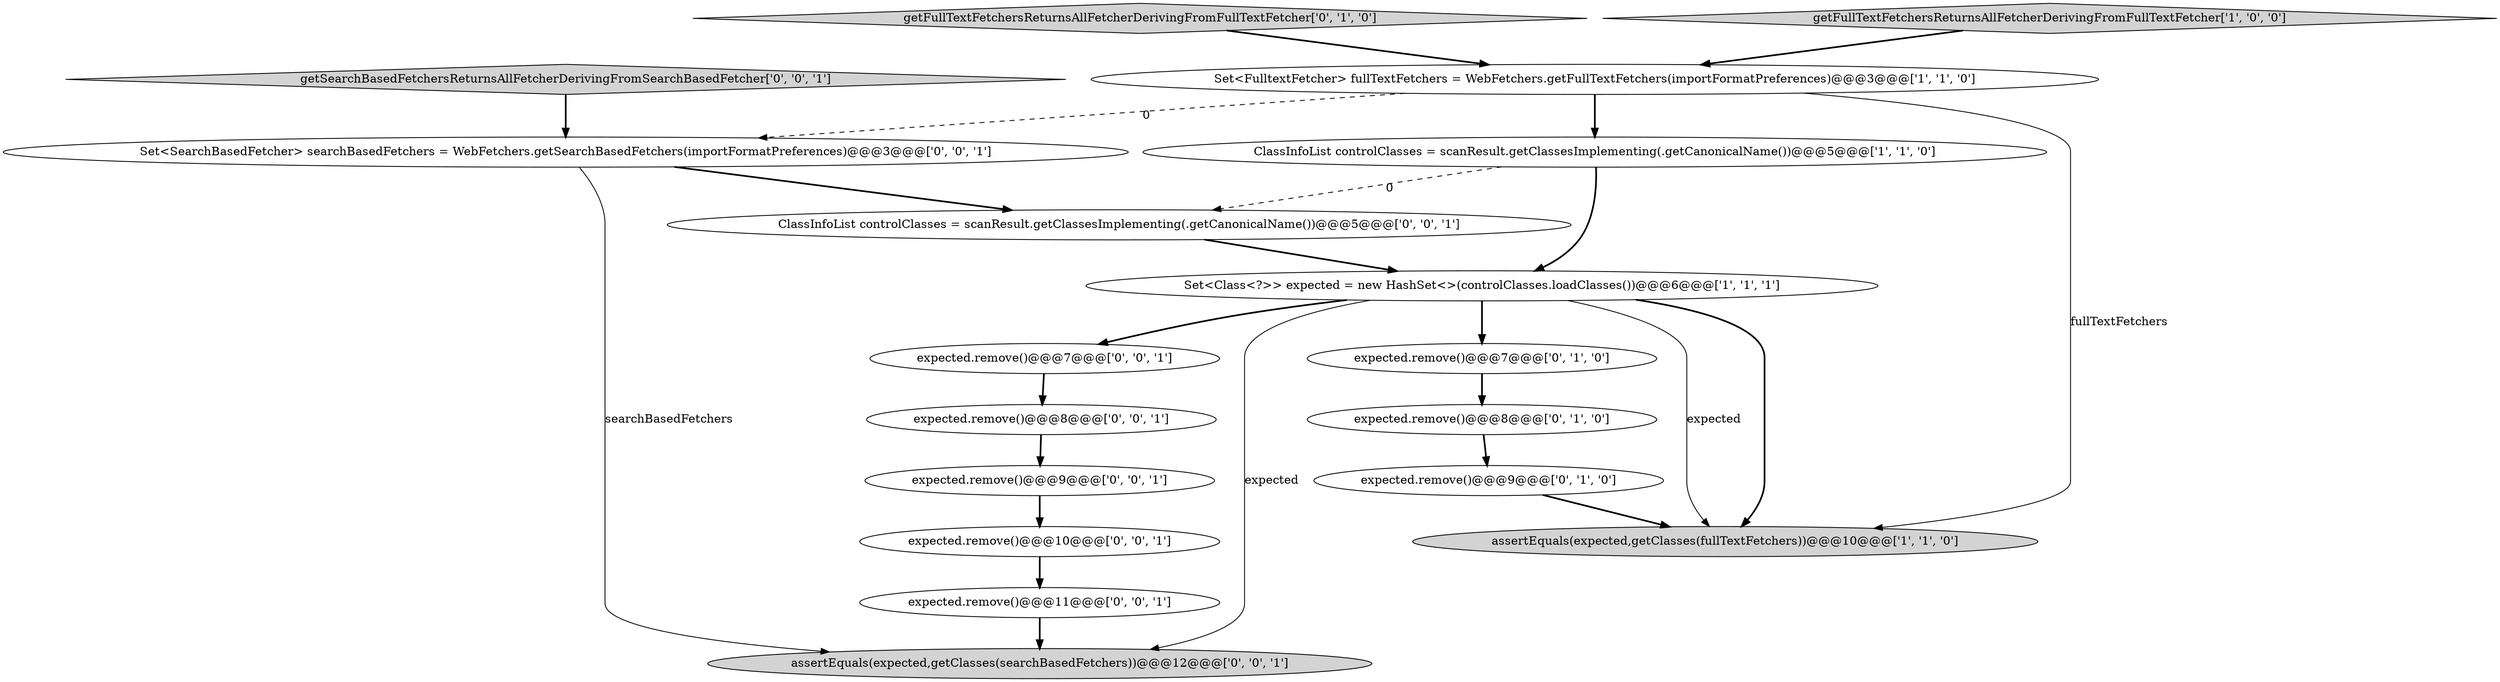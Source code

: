 digraph {
8 [style = filled, label = "getFullTextFetchersReturnsAllFetcherDerivingFromFullTextFetcher['0', '1', '0']", fillcolor = lightgray, shape = diamond image = "AAA0AAABBB2BBB"];
13 [style = filled, label = "getSearchBasedFetchersReturnsAllFetcherDerivingFromSearchBasedFetcher['0', '0', '1']", fillcolor = lightgray, shape = diamond image = "AAA0AAABBB3BBB"];
9 [style = filled, label = "Set<SearchBasedFetcher> searchBasedFetchers = WebFetchers.getSearchBasedFetchers(importFormatPreferences)@@@3@@@['0', '0', '1']", fillcolor = white, shape = ellipse image = "AAA0AAABBB3BBB"];
16 [style = filled, label = "assertEquals(expected,getClasses(searchBasedFetchers))@@@12@@@['0', '0', '1']", fillcolor = lightgray, shape = ellipse image = "AAA0AAABBB3BBB"];
14 [style = filled, label = "ClassInfoList controlClasses = scanResult.getClassesImplementing(.getCanonicalName())@@@5@@@['0', '0', '1']", fillcolor = white, shape = ellipse image = "AAA0AAABBB3BBB"];
15 [style = filled, label = "expected.remove()@@@11@@@['0', '0', '1']", fillcolor = white, shape = ellipse image = "AAA0AAABBB3BBB"];
5 [style = filled, label = "expected.remove()@@@9@@@['0', '1', '0']", fillcolor = white, shape = ellipse image = "AAA1AAABBB2BBB"];
2 [style = filled, label = "Set<Class<?>> expected = new HashSet<>(controlClasses.loadClasses())@@@6@@@['1', '1', '1']", fillcolor = white, shape = ellipse image = "AAA0AAABBB1BBB"];
12 [style = filled, label = "expected.remove()@@@10@@@['0', '0', '1']", fillcolor = white, shape = ellipse image = "AAA0AAABBB3BBB"];
4 [style = filled, label = "getFullTextFetchersReturnsAllFetcherDerivingFromFullTextFetcher['1', '0', '0']", fillcolor = lightgray, shape = diamond image = "AAA0AAABBB1BBB"];
0 [style = filled, label = "Set<FulltextFetcher> fullTextFetchers = WebFetchers.getFullTextFetchers(importFormatPreferences)@@@3@@@['1', '1', '0']", fillcolor = white, shape = ellipse image = "AAA0AAABBB1BBB"];
7 [style = filled, label = "expected.remove()@@@8@@@['0', '1', '0']", fillcolor = white, shape = ellipse image = "AAA1AAABBB2BBB"];
11 [style = filled, label = "expected.remove()@@@9@@@['0', '0', '1']", fillcolor = white, shape = ellipse image = "AAA0AAABBB3BBB"];
6 [style = filled, label = "expected.remove()@@@7@@@['0', '1', '0']", fillcolor = white, shape = ellipse image = "AAA1AAABBB2BBB"];
10 [style = filled, label = "expected.remove()@@@7@@@['0', '0', '1']", fillcolor = white, shape = ellipse image = "AAA0AAABBB3BBB"];
17 [style = filled, label = "expected.remove()@@@8@@@['0', '0', '1']", fillcolor = white, shape = ellipse image = "AAA0AAABBB3BBB"];
1 [style = filled, label = "ClassInfoList controlClasses = scanResult.getClassesImplementing(.getCanonicalName())@@@5@@@['1', '1', '0']", fillcolor = white, shape = ellipse image = "AAA0AAABBB1BBB"];
3 [style = filled, label = "assertEquals(expected,getClasses(fullTextFetchers))@@@10@@@['1', '1', '0']", fillcolor = lightgray, shape = ellipse image = "AAA0AAABBB1BBB"];
2->3 [style = solid, label="expected"];
11->12 [style = bold, label=""];
10->17 [style = bold, label=""];
8->0 [style = bold, label=""];
12->15 [style = bold, label=""];
1->14 [style = dashed, label="0"];
2->10 [style = bold, label=""];
0->1 [style = bold, label=""];
2->3 [style = bold, label=""];
0->3 [style = solid, label="fullTextFetchers"];
2->16 [style = solid, label="expected"];
0->9 [style = dashed, label="0"];
15->16 [style = bold, label=""];
17->11 [style = bold, label=""];
9->14 [style = bold, label=""];
2->6 [style = bold, label=""];
7->5 [style = bold, label=""];
14->2 [style = bold, label=""];
5->3 [style = bold, label=""];
13->9 [style = bold, label=""];
6->7 [style = bold, label=""];
9->16 [style = solid, label="searchBasedFetchers"];
1->2 [style = bold, label=""];
4->0 [style = bold, label=""];
}
